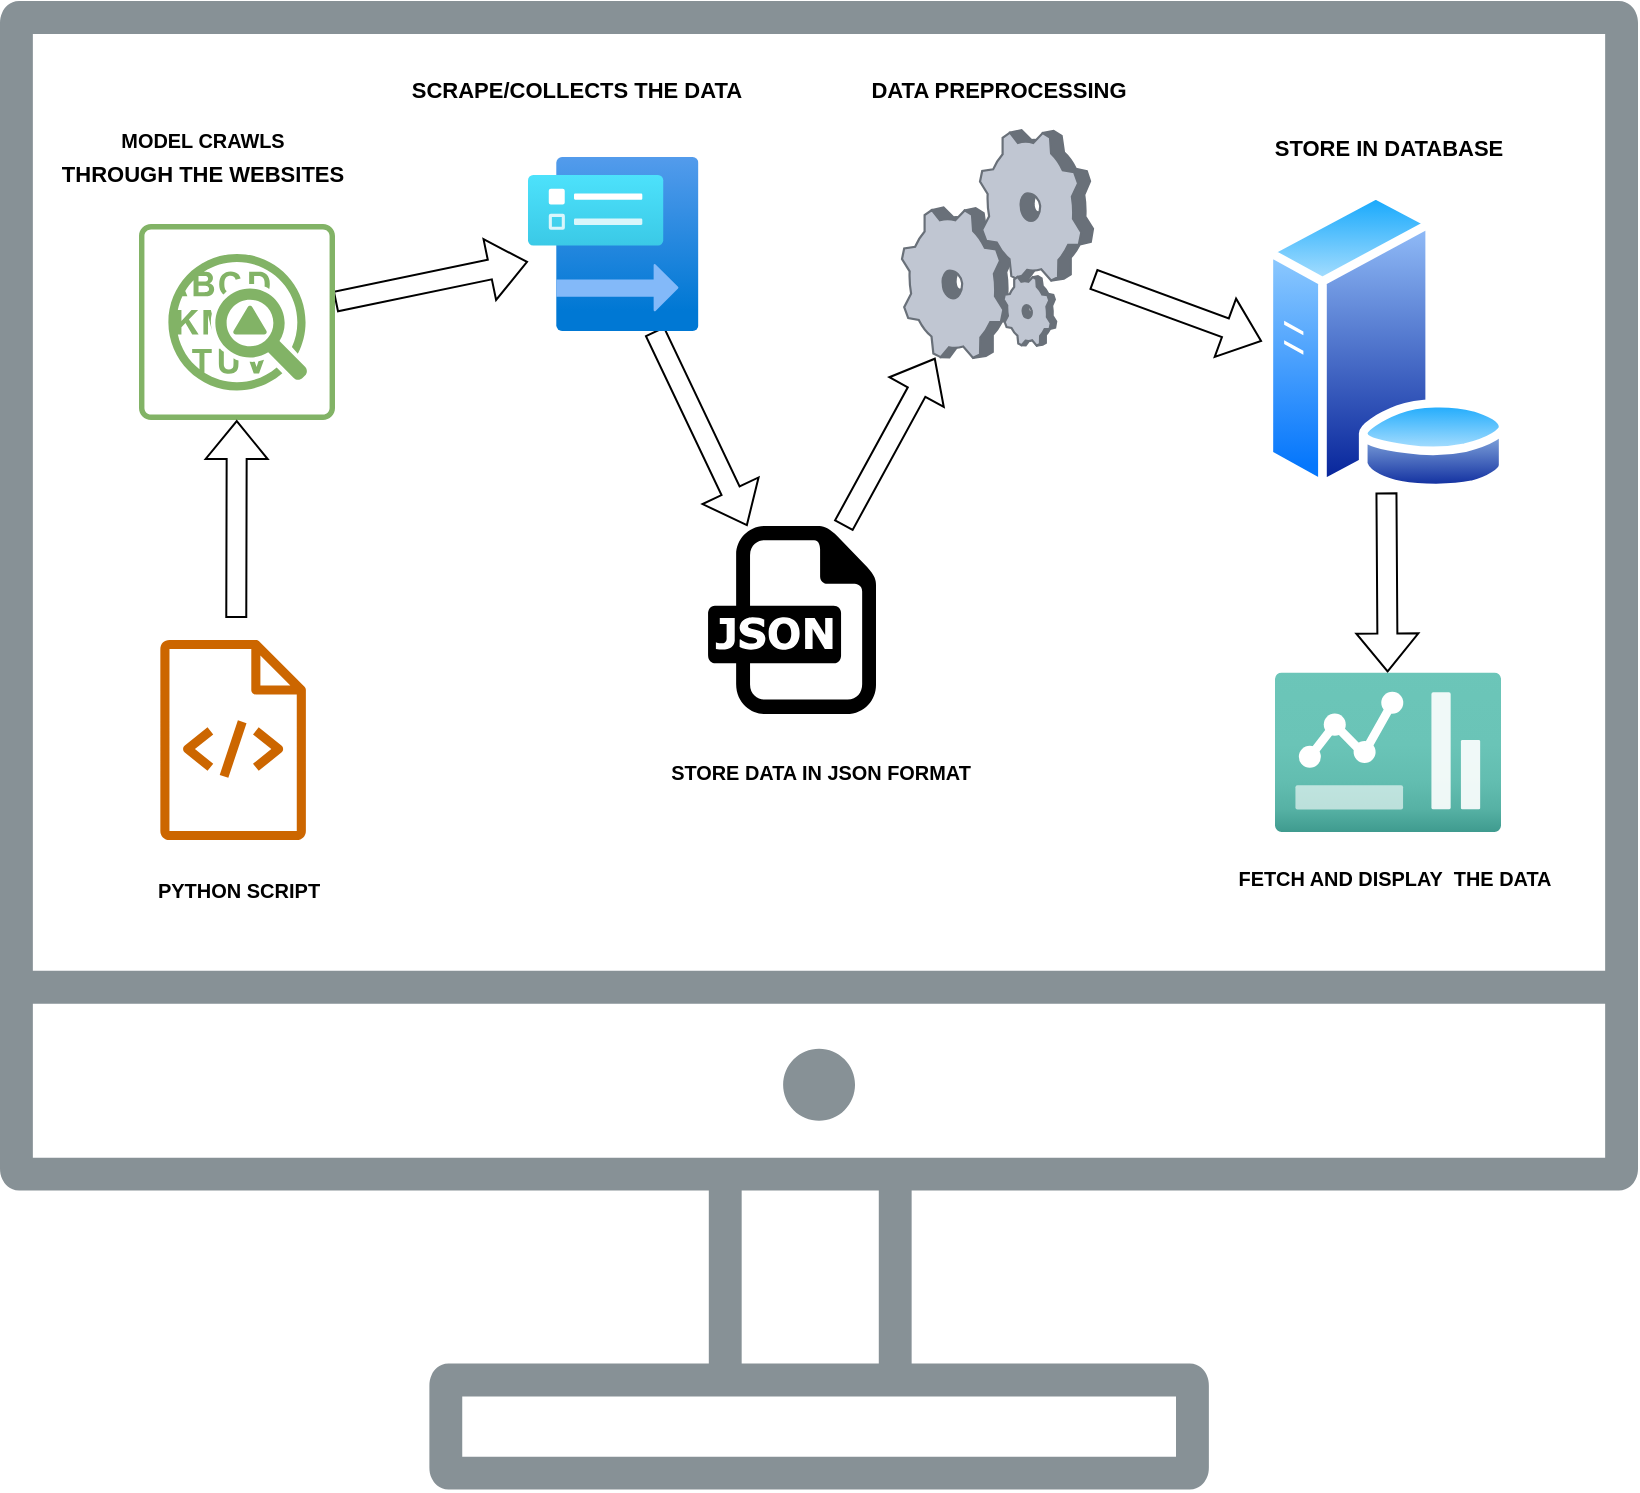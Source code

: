 <mxfile version="24.7.14">
  <diagram name="Page-1" id="wV4IU_wK07Ir7xMAx_W2">
    <mxGraphModel dx="1674" dy="789" grid="1" gridSize="10" guides="1" tooltips="1" connect="1" arrows="1" fold="1" page="1" pageScale="1" pageWidth="850" pageHeight="1100" math="0" shadow="0">
      <root>
        <mxCell id="0" />
        <mxCell id="1" parent="0" />
        <mxCell id="DwL9asgr4rcvif4lkKyX-1" value="" style="sketch=0;outlineConnect=0;gradientColor=none;fontColor=#545B64;strokeColor=none;fillColor=#879196;dashed=0;verticalLabelPosition=bottom;verticalAlign=top;align=center;html=1;fontSize=12;fontStyle=0;aspect=fixed;shape=mxgraph.aws4.illustration_desktop;pointerEvents=1" vertex="1" parent="1">
          <mxGeometry x="16" y="190" width="819" height="745.29" as="geometry" />
        </mxCell>
        <mxCell id="DwL9asgr4rcvif4lkKyX-2" value="" style="rounded=0;orthogonalLoop=1;jettySize=auto;html=1;shape=flexArrow;" edge="1" parent="1" source="DwL9asgr4rcvif4lkKyX-3" target="DwL9asgr4rcvif4lkKyX-5">
          <mxGeometry relative="1" as="geometry" />
        </mxCell>
        <mxCell id="DwL9asgr4rcvif4lkKyX-3" value="" style="sketch=0;points=[[0.015,0.015,0],[0.985,0.015,0],[0.985,0.985,0],[0.015,0.985,0],[0.25,0,0],[0.5,0,0],[0.75,0,0],[1,0.25,0],[1,0.5,0],[1,0.75,0],[0.75,1,0],[0.5,1,0],[0.25,1,0],[0,0.75,0],[0,0.5,0],[0,0.25,0]];verticalLabelPosition=bottom;html=1;verticalAlign=top;aspect=fixed;align=center;pointerEvents=1;shape=mxgraph.cisco19.rect;prIcon=anomaly_detection;fillColor=none;strokeColor=#82b366;" vertex="1" parent="1">
          <mxGeometry x="85.5" y="302" width="98" height="98" as="geometry" />
        </mxCell>
        <mxCell id="DwL9asgr4rcvif4lkKyX-4" value="" style="rounded=0;orthogonalLoop=1;jettySize=auto;html=1;shape=flexArrow;" edge="1" parent="1" source="DwL9asgr4rcvif4lkKyX-5" target="DwL9asgr4rcvif4lkKyX-7">
          <mxGeometry relative="1" as="geometry">
            <mxPoint x="326.605" y="451" as="targetPoint" />
          </mxGeometry>
        </mxCell>
        <mxCell id="DwL9asgr4rcvif4lkKyX-5" value="" style="image;aspect=fixed;html=1;points=[];align=center;fontSize=12;image=img/lib/azure2/other/Data_Collection_Rules.svg;" vertex="1" parent="1">
          <mxGeometry x="280" y="268.5" width="85.21" height="87" as="geometry" />
        </mxCell>
        <mxCell id="DwL9asgr4rcvif4lkKyX-6" style="rounded=0;orthogonalLoop=1;jettySize=auto;html=1;shape=flexArrow;" edge="1" parent="1" source="DwL9asgr4rcvif4lkKyX-7" target="DwL9asgr4rcvif4lkKyX-9">
          <mxGeometry relative="1" as="geometry" />
        </mxCell>
        <mxCell id="DwL9asgr4rcvif4lkKyX-7" value="" style="dashed=0;outlineConnect=0;html=1;align=center;labelPosition=center;verticalLabelPosition=bottom;verticalAlign=top;shape=mxgraph.weblogos.json;fillColor=#67AB9F;" vertex="1" parent="1">
          <mxGeometry x="370" y="453" width="84" height="94" as="geometry" />
        </mxCell>
        <mxCell id="DwL9asgr4rcvif4lkKyX-8" style="rounded=0;orthogonalLoop=1;jettySize=auto;html=1;entryX=0;entryY=0.5;entryDx=0;entryDy=0;shape=flexArrow;" edge="1" parent="1" source="DwL9asgr4rcvif4lkKyX-9" target="DwL9asgr4rcvif4lkKyX-11">
          <mxGeometry relative="1" as="geometry" />
        </mxCell>
        <mxCell id="DwL9asgr4rcvif4lkKyX-9" value="" style="verticalLabelPosition=bottom;sketch=0;aspect=fixed;html=1;verticalAlign=top;strokeColor=none;align=center;outlineConnect=0;shape=mxgraph.citrix.process;" vertex="1" parent="1">
          <mxGeometry x="467" y="255.07" width="95.5" height="113.86" as="geometry" />
        </mxCell>
        <mxCell id="DwL9asgr4rcvif4lkKyX-10" value="" style="rounded=0;orthogonalLoop=1;jettySize=auto;html=1;shape=flexArrow;" edge="1" parent="1" source="DwL9asgr4rcvif4lkKyX-11" target="DwL9asgr4rcvif4lkKyX-12">
          <mxGeometry relative="1" as="geometry" />
        </mxCell>
        <mxCell id="DwL9asgr4rcvif4lkKyX-11" value="" style="image;aspect=fixed;perimeter=ellipsePerimeter;html=1;align=center;shadow=0;dashed=0;spacingTop=3;image=img/lib/active_directory/database_server.svg;" vertex="1" parent="1">
          <mxGeometry x="647" y="285" width="124" height="151.21" as="geometry" />
        </mxCell>
        <mxCell id="DwL9asgr4rcvif4lkKyX-12" value="" style="image;aspect=fixed;html=1;points=[];align=center;fontSize=12;image=img/lib/azure2/general/Dashboard2.svg;" vertex="1" parent="1">
          <mxGeometry x="653.5" y="526.23" width="113" height="79.77" as="geometry" />
        </mxCell>
        <mxCell id="DwL9asgr4rcvif4lkKyX-13" value="" style="rounded=0;orthogonalLoop=1;jettySize=auto;html=1;fontColor=#FFFFFF;shape=flexArrow;fillColor=default;" edge="1" parent="1" target="DwL9asgr4rcvif4lkKyX-3">
          <mxGeometry relative="1" as="geometry">
            <mxPoint x="134.133" y="499" as="sourcePoint" />
          </mxGeometry>
        </mxCell>
        <mxCell id="DwL9asgr4rcvif4lkKyX-15" value="&lt;b&gt;&lt;font style=&quot;font-size: 10px;&quot;&gt;PYTHON SCRIPT&lt;/font&gt;&lt;/b&gt;" style="text;html=1;align=center;verticalAlign=middle;resizable=0;points=[];autosize=1;strokeColor=none;fillColor=none;" vertex="1" parent="1">
          <mxGeometry x="84.5" y="620" width="100" height="30" as="geometry" />
        </mxCell>
        <mxCell id="DwL9asgr4rcvif4lkKyX-16" value="&lt;h5 align=&quot;center&quot;&gt;&lt;font face=&quot;Helvetica&quot;&gt;MODEL CRAWLS &lt;br&gt;&lt;/font&gt;&lt;/h5&gt;" style="text;html=1;align=center;verticalAlign=middle;resizable=0;points=[];autosize=1;strokeColor=none;fillColor=none;" vertex="1" parent="1">
          <mxGeometry x="66" y="231" width="101" height="57" as="geometry" />
        </mxCell>
        <mxCell id="DwL9asgr4rcvif4lkKyX-17" value="&lt;h5&gt;&lt;font style=&quot;font-size: 11px;&quot;&gt;SCRAPE/COLLECTS THE DATA&lt;/font&gt;&lt;/h5&gt;" style="text;html=1;align=center;verticalAlign=middle;resizable=0;points=[];autosize=1;strokeColor=none;fillColor=none;" vertex="1" parent="1">
          <mxGeometry x="211" y="206" width="185" height="58" as="geometry" />
        </mxCell>
        <mxCell id="DwL9asgr4rcvif4lkKyX-18" value="&lt;h5&gt;STORE DATA IN JSON FORMAT&lt;/h5&gt;" style="text;html=1;align=center;verticalAlign=middle;resizable=0;points=[];autosize=1;strokeColor=none;fillColor=none;" vertex="1" parent="1">
          <mxGeometry x="340" y="547" width="171" height="57" as="geometry" />
        </mxCell>
        <mxCell id="DwL9asgr4rcvif4lkKyX-19" value="&lt;h5&gt;&lt;font style=&quot;font-size: 11px;&quot;&gt;DATA PREPROCESSING&lt;/font&gt;&lt;/h5&gt;" style="text;html=1;align=center;verticalAlign=middle;resizable=0;points=[];autosize=1;strokeColor=none;fillColor=none;" vertex="1" parent="1">
          <mxGeometry x="441.25" y="206" width="148" height="58" as="geometry" />
        </mxCell>
        <mxCell id="DwL9asgr4rcvif4lkKyX-20" value="&lt;h5&gt;&lt;font style=&quot;font-size: 11px;&quot;&gt;STORE IN DATABASE&lt;/font&gt;&lt;/h5&gt;" style="text;html=1;align=center;verticalAlign=middle;resizable=0;points=[];autosize=1;strokeColor=none;fillColor=none;" vertex="1" parent="1">
          <mxGeometry x="643" y="235" width="134" height="58" as="geometry" />
        </mxCell>
        <mxCell id="DwL9asgr4rcvif4lkKyX-21" value="&lt;h5&gt;FETCH AND DISPLAY&amp;nbsp; THE DATA&lt;/h5&gt;" style="text;html=1;align=center;verticalAlign=middle;resizable=0;points=[];autosize=1;strokeColor=none;fillColor=none;" vertex="1" parent="1">
          <mxGeometry x="624" y="600" width="177" height="57" as="geometry" />
        </mxCell>
        <mxCell id="DwL9asgr4rcvif4lkKyX-22" value="&lt;h5 align=&quot;center&quot;&gt;&lt;font style=&quot;font-size: 11px;&quot; face=&quot;Helvetica&quot;&gt;THROUGH THE WEBSITES&lt;/font&gt;&lt;/h5&gt;" style="text;html=1;align=center;verticalAlign=middle;resizable=0;points=[];autosize=1;strokeColor=none;fillColor=none;" vertex="1" parent="1">
          <mxGeometry x="37.5" y="248" width="159" height="58" as="geometry" />
        </mxCell>
        <mxCell id="DwL9asgr4rcvif4lkKyX-24" value="" style="sketch=0;outlineConnect=0;fontColor=#232F3E;gradientColor=none;fillColor=#CC6600;strokeColor=none;dashed=0;verticalLabelPosition=bottom;verticalAlign=top;align=center;html=1;fontSize=12;fontStyle=0;aspect=fixed;pointerEvents=1;shape=mxgraph.aws4.source_code;" vertex="1" parent="1">
          <mxGeometry x="96" y="509.96" width="73.11" height="100.04" as="geometry" />
        </mxCell>
      </root>
    </mxGraphModel>
  </diagram>
</mxfile>
